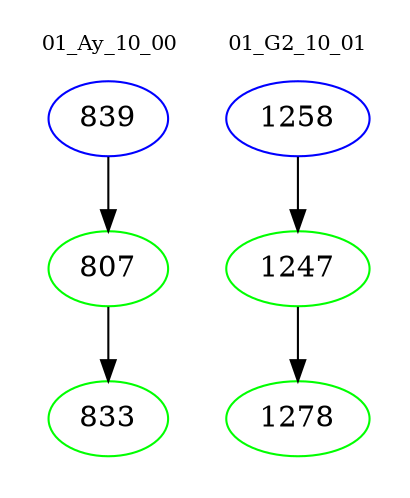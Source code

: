 digraph{
subgraph cluster_0 {
color = white
label = "01_Ay_10_00";
fontsize=10;
T0_839 [label="839", color="blue"]
T0_839 -> T0_807 [color="black"]
T0_807 [label="807", color="green"]
T0_807 -> T0_833 [color="black"]
T0_833 [label="833", color="green"]
}
subgraph cluster_1 {
color = white
label = "01_G2_10_01";
fontsize=10;
T1_1258 [label="1258", color="blue"]
T1_1258 -> T1_1247 [color="black"]
T1_1247 [label="1247", color="green"]
T1_1247 -> T1_1278 [color="black"]
T1_1278 [label="1278", color="green"]
}
}
